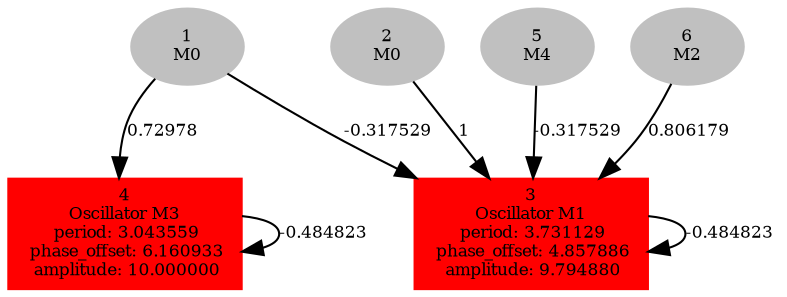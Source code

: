  digraph g{ forcelabels=true;
1[label=<1<BR/>M0>,color="grey",style=filled,fontsize=8];
2[label=<2<BR/>M0>,color="grey",style=filled,fontsize=8];
3 [label=<3<BR />Oscillator M1<BR /> period: 3.731129<BR /> phase_offset: 4.857886<BR /> amplitude: 9.794880>, shape=box,color=red,style=filled,fontsize=8];4 [label=<4<BR />Oscillator M3<BR /> period: 3.043559<BR /> phase_offset: 6.160933<BR /> amplitude: 10.000000>, shape=box,color=red,style=filled,fontsize=8];5[label=<5<BR/>M4>,color="grey",style=filled,fontsize=8];
6[label=<6<BR/>M2>,color="grey",style=filled,fontsize=8];
1 -> 3[label="-0.317529 ",fontsize="8"];
1 -> 4[label="0.72978 ",fontsize="8"];
2 -> 3[label="1 ",fontsize="8"];
3 -> 3[label="-0.484823 ",fontsize="8"];
4 -> 4[label="-0.484823 ",fontsize="8"];
5 -> 3[label="-0.317529 ",fontsize="8"];
6 -> 3[label="0.806179 ",fontsize="8"];
 }
